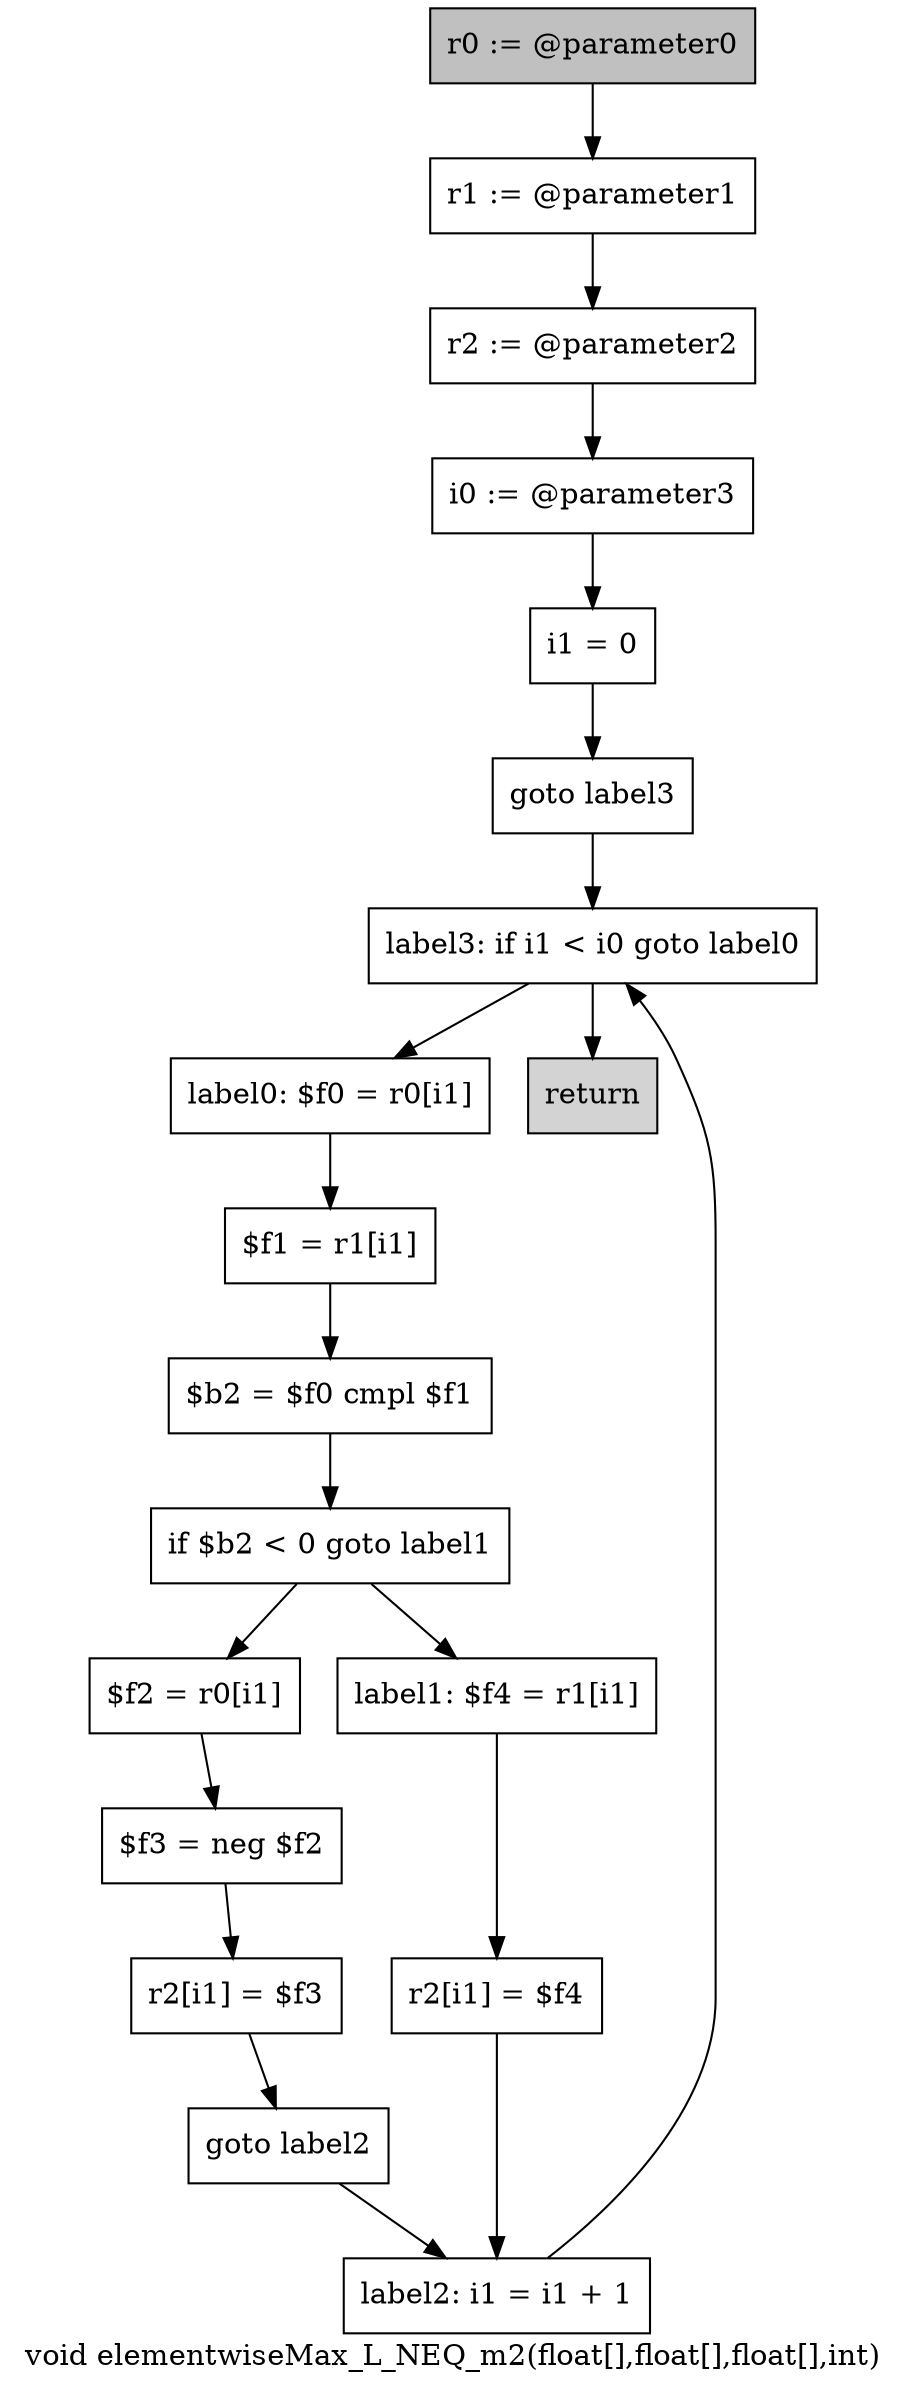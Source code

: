 digraph "void elementwiseMax_L_NEQ_m2(float[],float[],float[],int)" {
    label="void elementwiseMax_L_NEQ_m2(float[],float[],float[],int)";
    node [shape=box];
    "0" [style=filled,fillcolor=gray,label="r0 := @parameter0",];
    "1" [label="r1 := @parameter1",];
    "0"->"1";
    "2" [label="r2 := @parameter2",];
    "1"->"2";
    "3" [label="i0 := @parameter3",];
    "2"->"3";
    "4" [label="i1 = 0",];
    "3"->"4";
    "5" [label="goto label3",];
    "4"->"5";
    "17" [label="label3: if i1 < i0 goto label0",];
    "5"->"17";
    "6" [label="label0: $f0 = r0[i1]",];
    "7" [label="$f1 = r1[i1]",];
    "6"->"7";
    "8" [label="$b2 = $f0 cmpl $f1",];
    "7"->"8";
    "9" [label="if $b2 < 0 goto label1",];
    "8"->"9";
    "10" [label="$f2 = r0[i1]",];
    "9"->"10";
    "14" [label="label1: $f4 = r1[i1]",];
    "9"->"14";
    "11" [label="$f3 = neg $f2",];
    "10"->"11";
    "12" [label="r2[i1] = $f3",];
    "11"->"12";
    "13" [label="goto label2",];
    "12"->"13";
    "16" [label="label2: i1 = i1 + 1",];
    "13"->"16";
    "15" [label="r2[i1] = $f4",];
    "14"->"15";
    "15"->"16";
    "16"->"17";
    "17"->"6";
    "18" [style=filled,fillcolor=lightgray,label="return",];
    "17"->"18";
}

